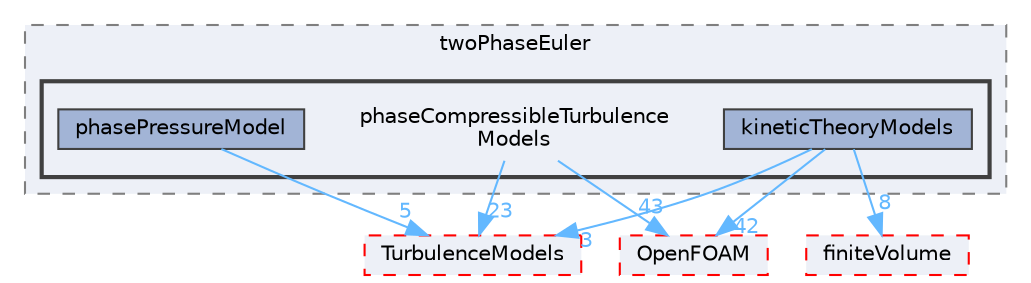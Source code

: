 digraph "src/phaseSystemModels/twoPhaseEuler/phaseCompressibleTurbulenceModels"
{
 // LATEX_PDF_SIZE
  bgcolor="transparent";
  edge [fontname=Helvetica,fontsize=10,labelfontname=Helvetica,labelfontsize=10];
  node [fontname=Helvetica,fontsize=10,shape=box,height=0.2,width=0.4];
  compound=true
  subgraph clusterdir_80c04984e10a260785a488af3cdb8286 {
    graph [ bgcolor="#edf0f7", pencolor="grey50", label="twoPhaseEuler", fontname=Helvetica,fontsize=10 style="filled,dashed", URL="dir_80c04984e10a260785a488af3cdb8286.html",tooltip=""]
  subgraph clusterdir_1ca0a6517073d9b68b6aaabe6ab6fb82 {
    graph [ bgcolor="#edf0f7", pencolor="grey25", label="", fontname=Helvetica,fontsize=10 style="filled,bold", URL="dir_1ca0a6517073d9b68b6aaabe6ab6fb82.html",tooltip=""]
    dir_1ca0a6517073d9b68b6aaabe6ab6fb82 [shape=plaintext, label="phaseCompressibleTurbulence\lModels"];
  dir_c85b273aaa84a78c2b3bf2614cf319dc [label="kineticTheoryModels", fillcolor="#a2b4d6", color="grey25", style="filled", URL="dir_c85b273aaa84a78c2b3bf2614cf319dc.html",tooltip=""];
  dir_685129fdef1838adf9838c19610c0fa2 [label="phasePressureModel", fillcolor="#a2b4d6", color="grey25", style="filled", URL="dir_685129fdef1838adf9838c19610c0fa2.html",tooltip=""];
  }
  }
  dir_1eda626aeac0f0ad2848c36acaa5d501 [label="TurbulenceModels", fillcolor="#edf0f7", color="red", style="filled,dashed", URL="dir_1eda626aeac0f0ad2848c36acaa5d501.html",tooltip=""];
  dir_9bd15774b555cf7259a6fa18f99fe99b [label="finiteVolume", fillcolor="#edf0f7", color="red", style="filled,dashed", URL="dir_9bd15774b555cf7259a6fa18f99fe99b.html",tooltip=""];
  dir_c5473ff19b20e6ec4dfe5c310b3778a8 [label="OpenFOAM", fillcolor="#edf0f7", color="red", style="filled,dashed", URL="dir_c5473ff19b20e6ec4dfe5c310b3778a8.html",tooltip=""];
  dir_1ca0a6517073d9b68b6aaabe6ab6fb82->dir_1eda626aeac0f0ad2848c36acaa5d501 [headlabel="23", labeldistance=1.5 headhref="dir_002883_004143.html" href="dir_002883_004143.html" color="steelblue1" fontcolor="steelblue1"];
  dir_1ca0a6517073d9b68b6aaabe6ab6fb82->dir_c5473ff19b20e6ec4dfe5c310b3778a8 [headlabel="43", labeldistance=1.5 headhref="dir_002883_002695.html" href="dir_002883_002695.html" color="steelblue1" fontcolor="steelblue1"];
  dir_c85b273aaa84a78c2b3bf2614cf319dc->dir_1eda626aeac0f0ad2848c36acaa5d501 [headlabel="3", labeldistance=1.5 headhref="dir_002033_004143.html" href="dir_002033_004143.html" color="steelblue1" fontcolor="steelblue1"];
  dir_c85b273aaa84a78c2b3bf2614cf319dc->dir_9bd15774b555cf7259a6fa18f99fe99b [headlabel="8", labeldistance=1.5 headhref="dir_002033_001387.html" href="dir_002033_001387.html" color="steelblue1" fontcolor="steelblue1"];
  dir_c85b273aaa84a78c2b3bf2614cf319dc->dir_c5473ff19b20e6ec4dfe5c310b3778a8 [headlabel="42", labeldistance=1.5 headhref="dir_002033_002695.html" href="dir_002033_002695.html" color="steelblue1" fontcolor="steelblue1"];
  dir_685129fdef1838adf9838c19610c0fa2->dir_1eda626aeac0f0ad2848c36acaa5d501 [headlabel="5", labeldistance=1.5 headhref="dir_002901_004143.html" href="dir_002901_004143.html" color="steelblue1" fontcolor="steelblue1"];
}
